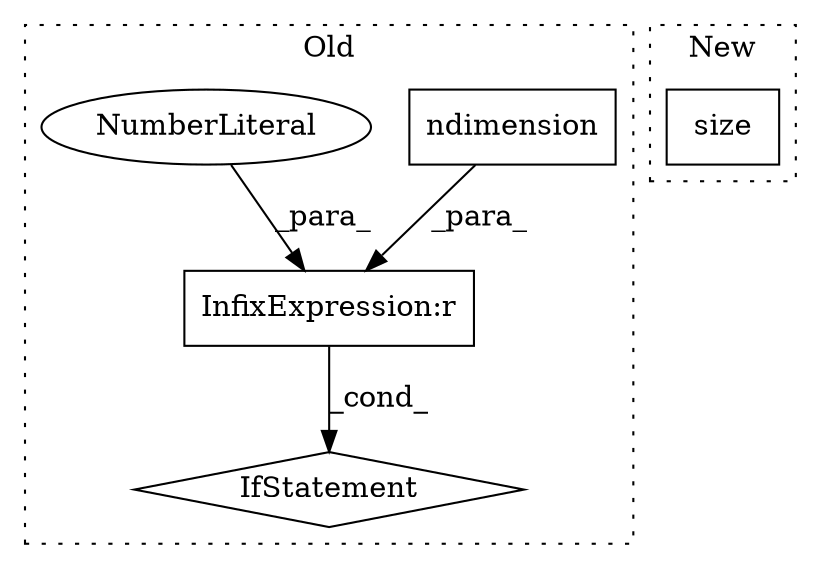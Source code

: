 digraph G {
subgraph cluster0 {
1 [label="ndimension" a="32" s="1159" l="12" shape="box"];
3 [label="IfStatement" a="25" s="1148,1176" l="4,2" shape="diamond"];
4 [label="InfixExpression:r" a="27" s="1171" l="4" shape="box"];
5 [label="NumberLiteral" a="34" s="1175" l="1" shape="ellipse"];
label = "Old";
style="dotted";
}
subgraph cluster1 {
2 [label="size" a="32" s="923,930" l="5,1" shape="box"];
label = "New";
style="dotted";
}
1 -> 4 [label="_para_"];
4 -> 3 [label="_cond_"];
5 -> 4 [label="_para_"];
}